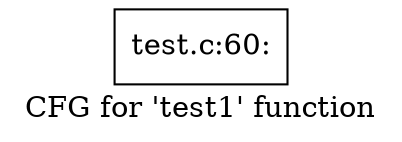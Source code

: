 digraph "CFG for 'test1' function" {
	label="CFG for 'test1' function";

	Node0x55c0d679cc80 [shape=record,label="{test.c:60:}"];
}
